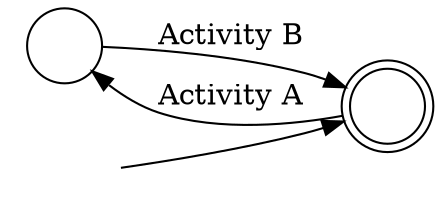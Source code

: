 digraph Automaton {
  rankdir = LR;
  0 [shape=circle,label=""];
  0 -> 1 [label="Activity B"]
  1 [shape=doublecircle,label=""];
  initial [shape=plaintext,label=""];
  initial -> 1
  1 -> 0 [label="Activity A"]
}
